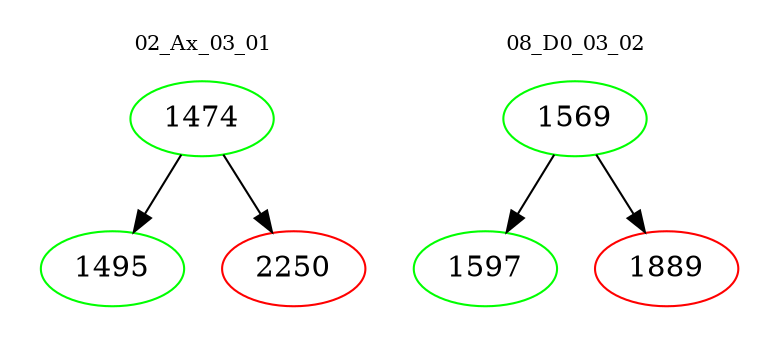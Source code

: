 digraph{
subgraph cluster_0 {
color = white
label = "02_Ax_03_01";
fontsize=10;
T0_1474 [label="1474", color="green"]
T0_1474 -> T0_1495 [color="black"]
T0_1495 [label="1495", color="green"]
T0_1474 -> T0_2250 [color="black"]
T0_2250 [label="2250", color="red"]
}
subgraph cluster_1 {
color = white
label = "08_D0_03_02";
fontsize=10;
T1_1569 [label="1569", color="green"]
T1_1569 -> T1_1597 [color="black"]
T1_1597 [label="1597", color="green"]
T1_1569 -> T1_1889 [color="black"]
T1_1889 [label="1889", color="red"]
}
}
